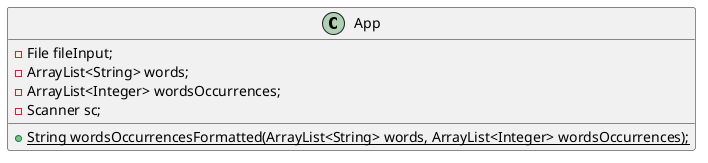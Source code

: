 @startuml
'https://plantuml.com/class-diagram

class App {
    - File fileInput;
    - ArrayList<String> words;
    - ArrayList<Integer> wordsOccurrences;
    - Scanner sc;
    + {static} String wordsOccurrencesFormatted(ArrayList<String> words, ArrayList<Integer> wordsOccurrences);
}

@enduml